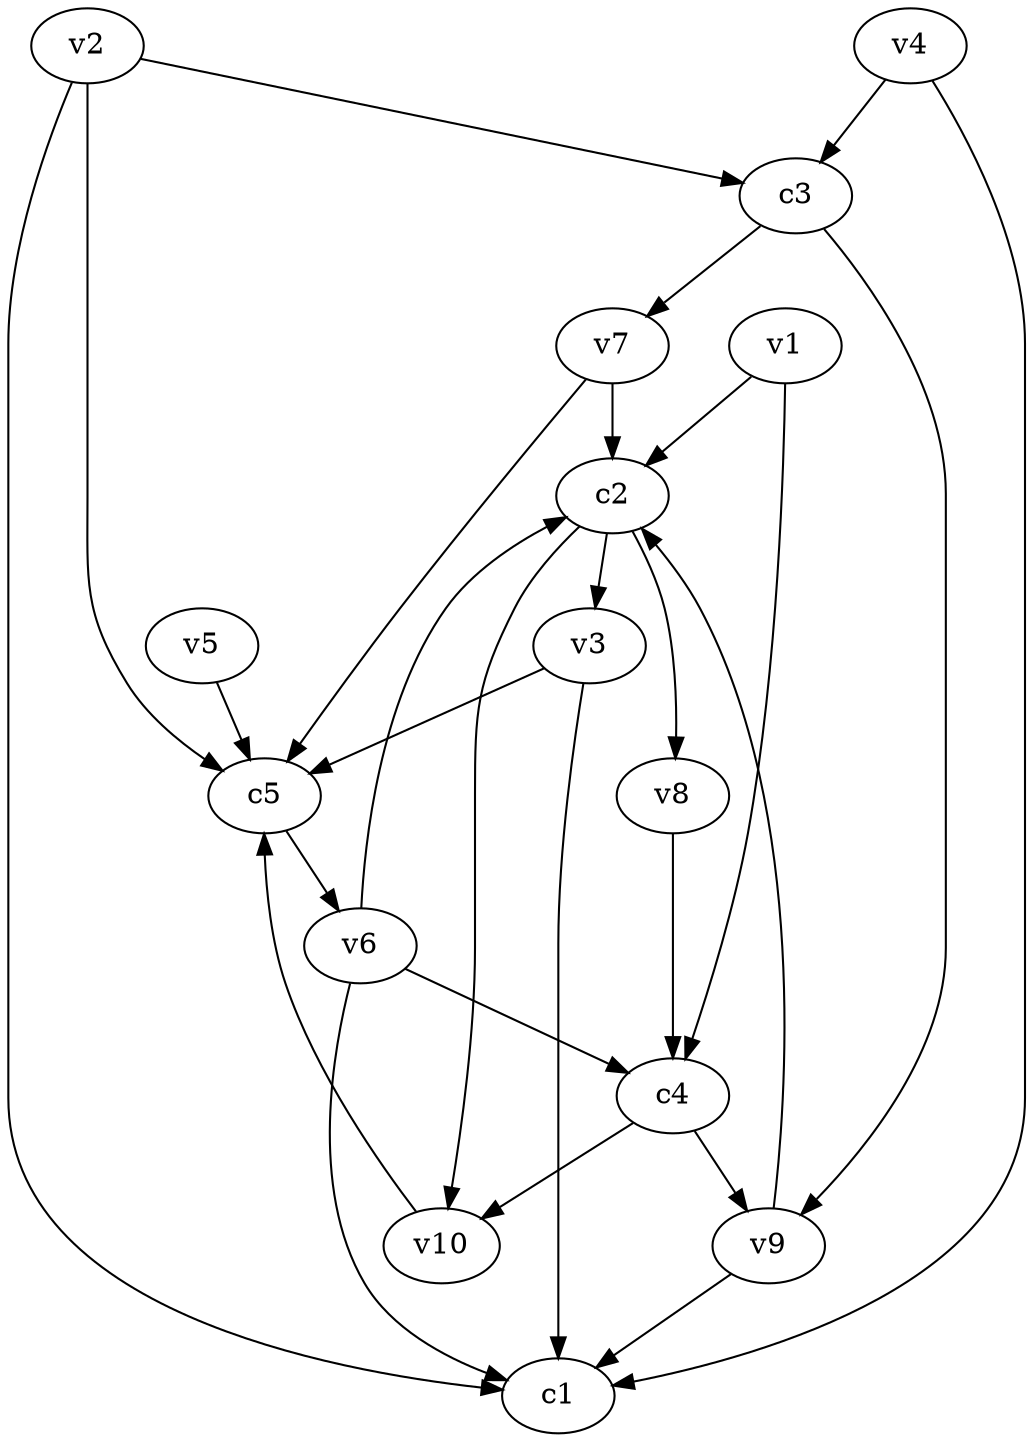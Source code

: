 strict digraph  {
c1;
c2;
c3;
c4;
c5;
v1;
v2;
v3;
v4;
v5;
v6;
v7;
v8;
v9;
v10;
c2 -> v8  [weight=1];
c2 -> v10  [weight=1];
c2 -> v3  [weight=1];
c3 -> v7  [weight=1];
c3 -> v9  [weight=1];
c4 -> v9  [weight=1];
c4 -> v10  [weight=1];
c5 -> v6  [weight=1];
v1 -> c4  [weight=1];
v1 -> c2  [weight=1];
v2 -> c1  [weight=1];
v2 -> c5  [weight=1];
v2 -> c3  [weight=1];
v3 -> c5  [weight=1];
v3 -> c1  [weight=1];
v4 -> c1  [weight=1];
v4 -> c3  [weight=1];
v5 -> c5  [weight=1];
v6 -> c2  [weight=1];
v6 -> c1  [weight=1];
v6 -> c4  [weight=1];
v7 -> c5  [weight=1];
v7 -> c2  [weight=1];
v8 -> c4  [weight=1];
v9 -> c2  [weight=1];
v9 -> c1  [weight=1];
v10 -> c5  [weight=1];
}
